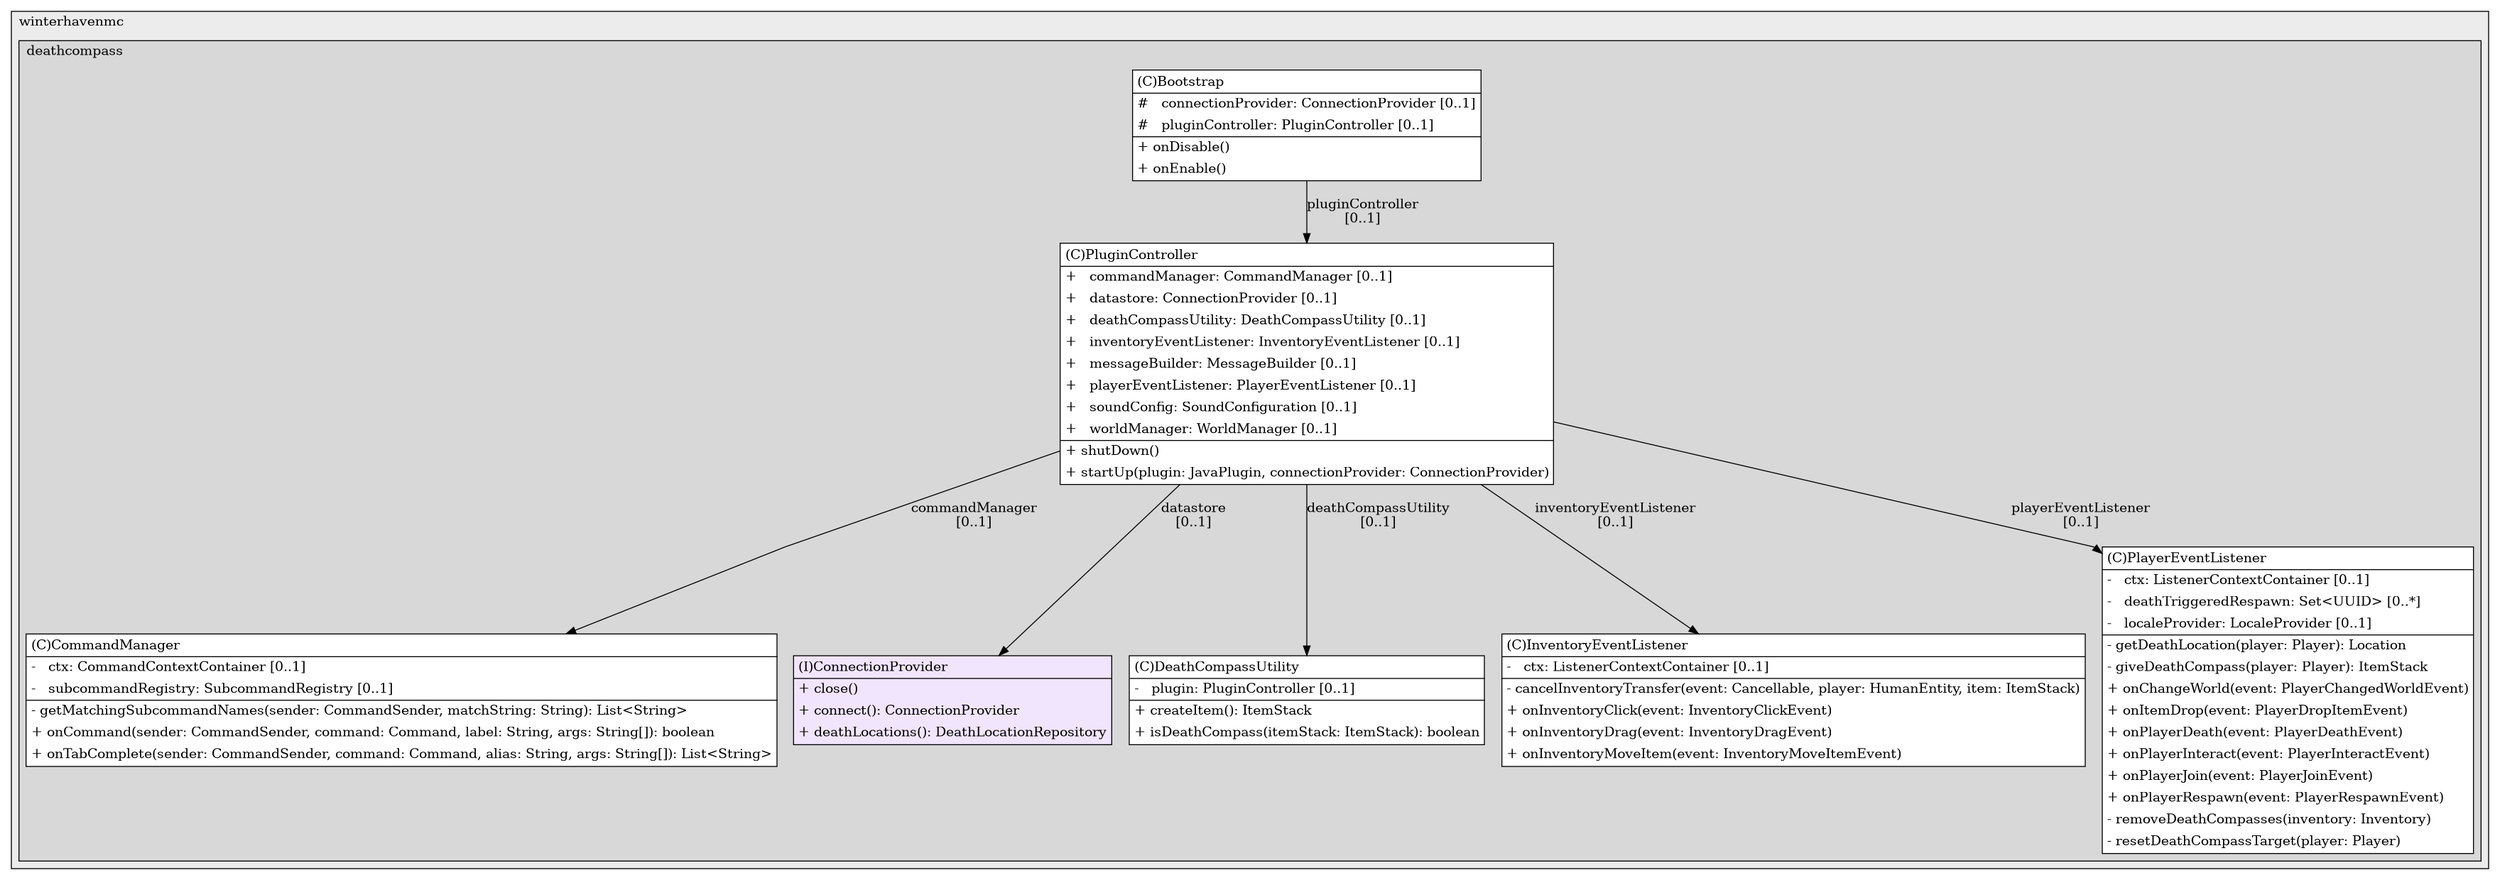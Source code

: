 @startuml

/' diagram meta data start
config=StructureConfiguration;
{
  "projectClassification": {
    "searchMode": "OpenProject", // OpenProject, AllProjects
    "includedProjects": "",
    "pathEndKeywords": "*.impl",
    "isClientPath": "",
    "isClientName": "",
    "isTestPath": "",
    "isTestName": "",
    "isMappingPath": "",
    "isMappingName": "",
    "isDataAccessPath": "",
    "isDataAccessName": "",
    "isDataStructurePath": "",
    "isDataStructureName": "",
    "isInterfaceStructuresPath": "",
    "isInterfaceStructuresName": "",
    "isEntryPointPath": "",
    "isEntryPointName": "",
    "treatFinalFieldsAsMandatory": false
  },
  "graphRestriction": {
    "classPackageExcludeFilter": "",
    "classPackageIncludeFilter": "",
    "classNameExcludeFilter": "",
    "classNameIncludeFilter": "",
    "methodNameExcludeFilter": "",
    "methodNameIncludeFilter": "",
    "removeByInheritance": "", // inheritance/annotation based filtering is done in a second step
    "removeByAnnotation": "",
    "removeByClassPackage": "", // cleanup the graph after inheritance/annotation based filtering is done
    "removeByClassName": "",
    "cutMappings": false,
    "cutEnum": true,
    "cutTests": true,
    "cutClient": true,
    "cutDataAccess": true,
    "cutInterfaceStructures": true,
    "cutDataStructures": true,
    "cutGetterAndSetter": true,
    "cutConstructors": true
  },
  "graphTraversal": {
    "forwardDepth": 1,
    "backwardDepth": 1,
    "classPackageExcludeFilter": "",
    "classPackageIncludeFilter": "",
    "classNameExcludeFilter": "",
    "classNameIncludeFilter": "",
    "methodNameExcludeFilter": "",
    "methodNameIncludeFilter": "",
    "hideMappings": false,
    "hideDataStructures": false,
    "hidePrivateMethods": true,
    "hideInterfaceCalls": false, // indirection: implementation -> interface (is hidden) -> implementation
    "onlyShowApplicationEntryPoints": false, // root node is included
    "useMethodCallsForStructureDiagram": "ForwardOnly" // ForwardOnly, BothDirections, No
  },
  "details": {
    "aggregation": "GroupByClass", // ByClass, GroupByClass, None
    "showClassGenericTypes": true,
    "showMethods": true,
    "showMethodParameterNames": true,
    "showMethodParameterTypes": true,
    "showMethodReturnType": true,
    "showPackageLevels": 2,
    "showDetailedClassStructure": true
  },
  "rootClass": "com.winterhavenmc.deathcompass.core.PluginController",
  "extensionCallbackMethod": "" // qualified.class.name#methodName - signature: public static String method(String)
}
diagram meta data end '/



digraph g {
    rankdir="TB"
    splines=polyline
    

'nodes 
subgraph cluster_1655488073 { 
   	label=winterhavenmc
	labeljust=l
	fillcolor="#ececec"
	style=filled
   
   subgraph cluster_1835756277 { 
   	label=deathcompass
	labeljust=l
	fillcolor="#d8d8d8"
	style=filled
   
   Bootstrap1765702431[
	label=<<TABLE BORDER="1" CELLBORDER="0" CELLPADDING="4" CELLSPACING="0">
<TR><TD ALIGN="LEFT" >(C)Bootstrap</TD></TR>
<HR/>
<TR><TD ALIGN="LEFT" >#   connectionProvider: ConnectionProvider [0..1]</TD></TR>
<TR><TD ALIGN="LEFT" >#   pluginController: PluginController [0..1]</TD></TR>
<HR/>
<TR><TD ALIGN="LEFT" >+ onDisable()</TD></TR>
<TR><TD ALIGN="LEFT" >+ onEnable()</TD></TR>
</TABLE>>
	style=filled
	margin=0
	shape=plaintext
	fillcolor="#FFFFFF"
];

CommandManager2056348299[
	label=<<TABLE BORDER="1" CELLBORDER="0" CELLPADDING="4" CELLSPACING="0">
<TR><TD ALIGN="LEFT" >(C)CommandManager</TD></TR>
<HR/>
<TR><TD ALIGN="LEFT" >-   ctx: CommandContextContainer [0..1]</TD></TR>
<TR><TD ALIGN="LEFT" >-   subcommandRegistry: SubcommandRegistry [0..1]</TD></TR>
<HR/>
<TR><TD ALIGN="LEFT" >- getMatchingSubcommandNames(sender: CommandSender, matchString: String): List&lt;String&gt;</TD></TR>
<TR><TD ALIGN="LEFT" >+ onCommand(sender: CommandSender, command: Command, label: String, args: String[]): boolean</TD></TR>
<TR><TD ALIGN="LEFT" >+ onTabComplete(sender: CommandSender, command: Command, alias: String, args: String[]): List&lt;String&gt;</TD></TR>
</TABLE>>
	style=filled
	margin=0
	shape=plaintext
	fillcolor="#FFFFFF"
];

ConnectionProvider380188036[
	label=<<TABLE BORDER="1" CELLBORDER="0" CELLPADDING="4" CELLSPACING="0">
<TR><TD ALIGN="LEFT" >(I)ConnectionProvider</TD></TR>
<HR/>
<TR><TD ALIGN="LEFT" >+ close()</TD></TR>
<TR><TD ALIGN="LEFT" >+ connect(): ConnectionProvider</TD></TR>
<TR><TD ALIGN="LEFT" >+ deathLocations(): DeathLocationRepository</TD></TR>
</TABLE>>
	style=filled
	margin=0
	shape=plaintext
	fillcolor="#F1E5FD"
];

DeathCompassUtility1758249349[
	label=<<TABLE BORDER="1" CELLBORDER="0" CELLPADDING="4" CELLSPACING="0">
<TR><TD ALIGN="LEFT" >(C)DeathCompassUtility</TD></TR>
<HR/>
<TR><TD ALIGN="LEFT" >-   plugin: PluginController [0..1]</TD></TR>
<HR/>
<TR><TD ALIGN="LEFT" >+ createItem(): ItemStack</TD></TR>
<TR><TD ALIGN="LEFT" >+ isDeathCompass(itemStack: ItemStack): boolean</TD></TR>
</TABLE>>
	style=filled
	margin=0
	shape=plaintext
	fillcolor="#FFFFFF"
];

InventoryEventListener397706596[
	label=<<TABLE BORDER="1" CELLBORDER="0" CELLPADDING="4" CELLSPACING="0">
<TR><TD ALIGN="LEFT" >(C)InventoryEventListener</TD></TR>
<HR/>
<TR><TD ALIGN="LEFT" >-   ctx: ListenerContextContainer [0..1]</TD></TR>
<HR/>
<TR><TD ALIGN="LEFT" >- cancelInventoryTransfer(event: Cancellable, player: HumanEntity, item: ItemStack)</TD></TR>
<TR><TD ALIGN="LEFT" >+ onInventoryClick(event: InventoryClickEvent)</TD></TR>
<TR><TD ALIGN="LEFT" >+ onInventoryDrag(event: InventoryDragEvent)</TD></TR>
<TR><TD ALIGN="LEFT" >+ onInventoryMoveItem(event: InventoryMoveItemEvent)</TD></TR>
</TABLE>>
	style=filled
	margin=0
	shape=plaintext
	fillcolor="#FFFFFF"
];

PlayerEventListener397706596[
	label=<<TABLE BORDER="1" CELLBORDER="0" CELLPADDING="4" CELLSPACING="0">
<TR><TD ALIGN="LEFT" >(C)PlayerEventListener</TD></TR>
<HR/>
<TR><TD ALIGN="LEFT" >-   ctx: ListenerContextContainer [0..1]</TD></TR>
<TR><TD ALIGN="LEFT" >-   deathTriggeredRespawn: Set&lt;UUID&gt; [0..*]</TD></TR>
<TR><TD ALIGN="LEFT" >-   localeProvider: LocaleProvider [0..1]</TD></TR>
<HR/>
<TR><TD ALIGN="LEFT" >- getDeathLocation(player: Player): Location</TD></TR>
<TR><TD ALIGN="LEFT" >- giveDeathCompass(player: Player): ItemStack</TD></TR>
<TR><TD ALIGN="LEFT" >+ onChangeWorld(event: PlayerChangedWorldEvent)</TD></TR>
<TR><TD ALIGN="LEFT" >+ onItemDrop(event: PlayerDropItemEvent)</TD></TR>
<TR><TD ALIGN="LEFT" >+ onPlayerDeath(event: PlayerDeathEvent)</TD></TR>
<TR><TD ALIGN="LEFT" >+ onPlayerInteract(event: PlayerInteractEvent)</TD></TR>
<TR><TD ALIGN="LEFT" >+ onPlayerJoin(event: PlayerJoinEvent)</TD></TR>
<TR><TD ALIGN="LEFT" >+ onPlayerRespawn(event: PlayerRespawnEvent)</TD></TR>
<TR><TD ALIGN="LEFT" >- removeDeathCompasses(inventory: Inventory)</TD></TR>
<TR><TD ALIGN="LEFT" >- resetDeathCompassTarget(player: Player)</TD></TR>
</TABLE>>
	style=filled
	margin=0
	shape=plaintext
	fillcolor="#FFFFFF"
];

PluginController403687051[
	label=<<TABLE BORDER="1" CELLBORDER="0" CELLPADDING="4" CELLSPACING="0">
<TR><TD ALIGN="LEFT" >(C)PluginController</TD></TR>
<HR/>
<TR><TD ALIGN="LEFT" >+   commandManager: CommandManager [0..1]</TD></TR>
<TR><TD ALIGN="LEFT" >+   datastore: ConnectionProvider [0..1]</TD></TR>
<TR><TD ALIGN="LEFT" >+   deathCompassUtility: DeathCompassUtility [0..1]</TD></TR>
<TR><TD ALIGN="LEFT" >+   inventoryEventListener: InventoryEventListener [0..1]</TD></TR>
<TR><TD ALIGN="LEFT" >+   messageBuilder: MessageBuilder [0..1]</TD></TR>
<TR><TD ALIGN="LEFT" >+   playerEventListener: PlayerEventListener [0..1]</TD></TR>
<TR><TD ALIGN="LEFT" >+   soundConfig: SoundConfiguration [0..1]</TD></TR>
<TR><TD ALIGN="LEFT" >+   worldManager: WorldManager [0..1]</TD></TR>
<HR/>
<TR><TD ALIGN="LEFT" >+ shutDown()</TD></TR>
<TR><TD ALIGN="LEFT" >+ startUp(plugin: JavaPlugin, connectionProvider: ConnectionProvider)</TD></TR>
</TABLE>>
	style=filled
	margin=0
	shape=plaintext
	fillcolor="#FFFFFF"
];
} 
} 

'edges    
Bootstrap1765702431 -> PluginController403687051[label="pluginController
[0..1]"];
PluginController403687051 -> CommandManager2056348299[label="commandManager
[0..1]"];
PluginController403687051 -> ConnectionProvider380188036[label="datastore
[0..1]"];
PluginController403687051 -> DeathCompassUtility1758249349[label="deathCompassUtility
[0..1]"];
PluginController403687051 -> InventoryEventListener397706596[label="inventoryEventListener
[0..1]"];
PluginController403687051 -> PlayerEventListener397706596[label="playerEventListener
[0..1]"];
    
}
@enduml